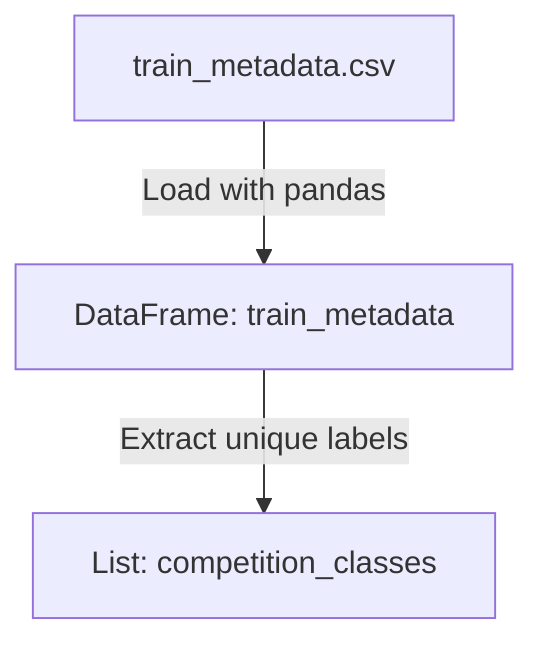 %%{init: {'theme': 'default'}}%%
flowchart TD
  A["train_metadata.csv"] -->|"Load with pandas"| B["DataFrame: train_metadata"]
  B -->|"Extract unique labels"| C["List: competition_classes"]